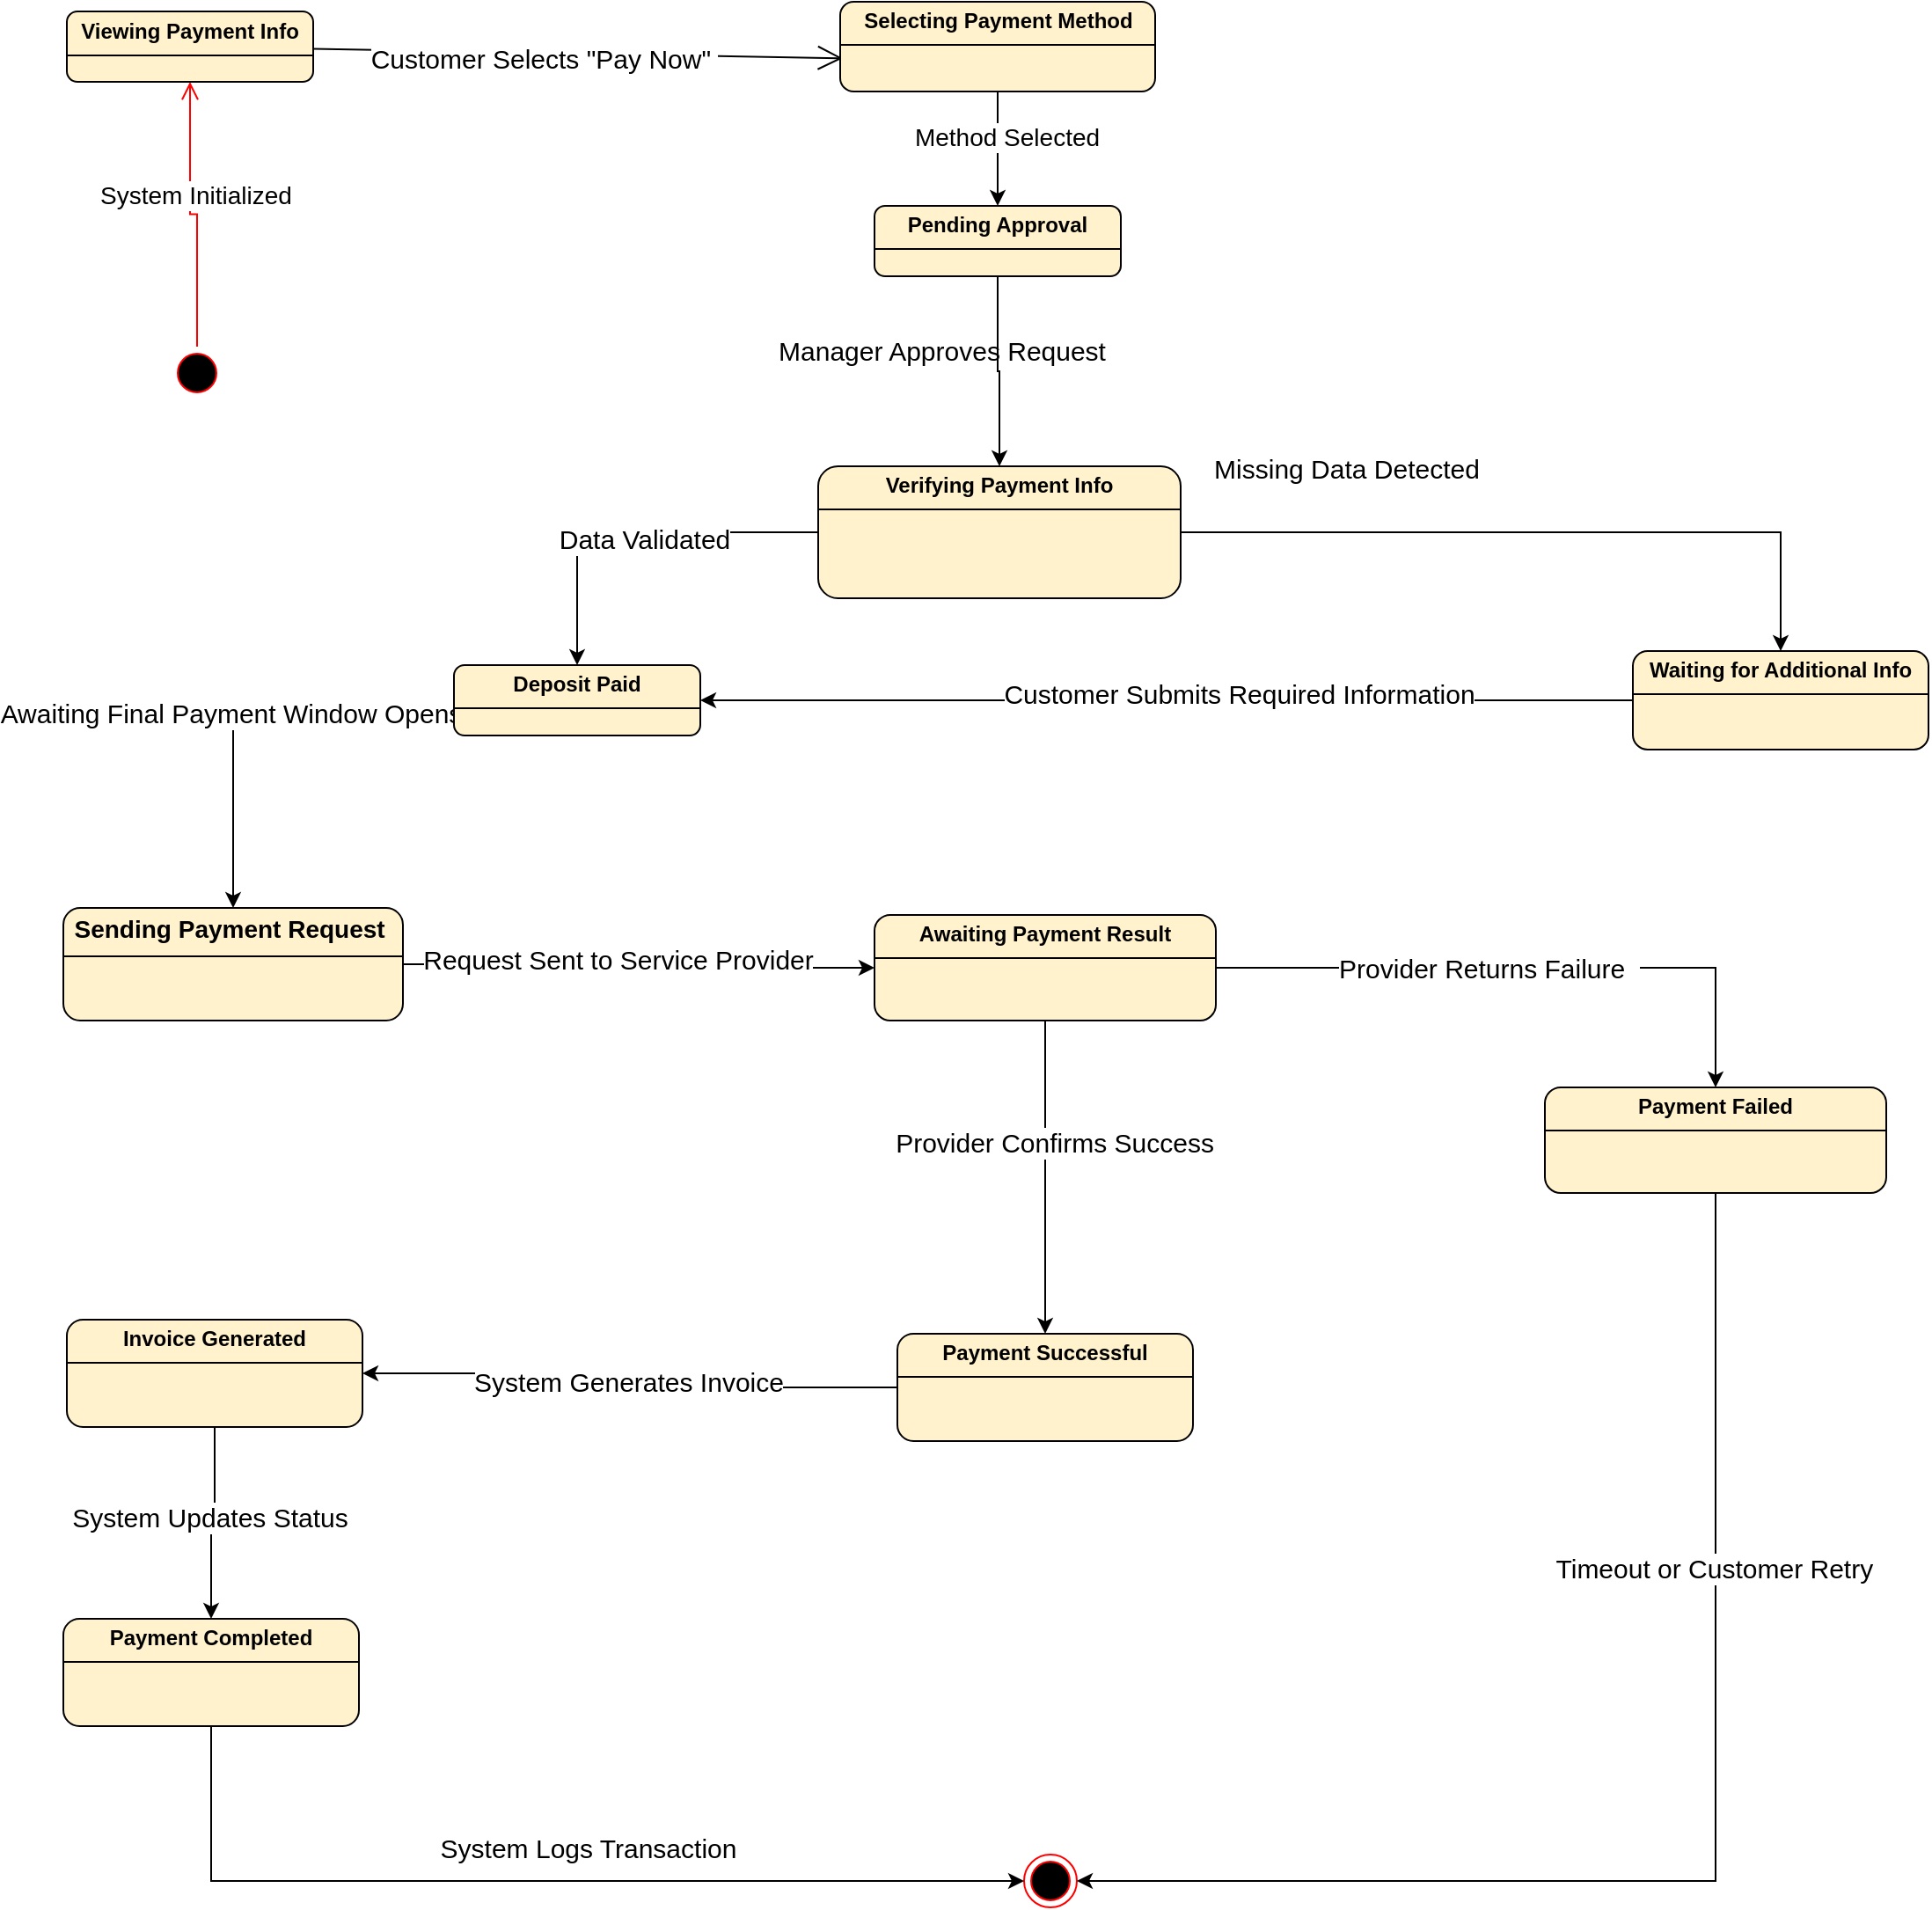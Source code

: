 <mxfile version="27.1.1">
  <diagram name="Trang-1" id="gt23MECRmC9eGhrMP80W">
    <mxGraphModel dx="4552" dy="1195" grid="0" gridSize="10" guides="1" tooltips="1" connect="1" arrows="1" fold="1" page="1" pageScale="1" pageWidth="827" pageHeight="1169" math="0" shadow="0">
      <root>
        <mxCell id="0" />
        <mxCell id="1" parent="0" />
        <mxCell id="2EM5L-1oZQc2lYcwiExf-1" value="" style="ellipse;html=1;shape=startState;fillColor=#000000;strokeColor=#ff0000;" parent="1" vertex="1">
          <mxGeometry x="-738" y="393" width="30" height="30" as="geometry" />
        </mxCell>
        <mxCell id="2EM5L-1oZQc2lYcwiExf-2" value="&lt;font style=&quot;font-size: 14px;&quot;&gt;System Initialized&lt;/font&gt;" style="edgeStyle=orthogonalEdgeStyle;html=1;verticalAlign=bottom;endArrow=open;endSize=8;strokeColor=#ff0000;rounded=0;entryX=0.5;entryY=1;entryDx=0;entryDy=0;exitX=0.5;exitY=0;exitDx=0;exitDy=0;" parent="1" source="2EM5L-1oZQc2lYcwiExf-1" target="2EM5L-1oZQc2lYcwiExf-7" edge="1">
          <mxGeometry x="-0.015" relative="1" as="geometry">
            <mxPoint x="-15" y="190" as="targetPoint" />
            <mxPoint x="-723" y="482" as="sourcePoint" />
            <mxPoint as="offset" />
          </mxGeometry>
        </mxCell>
        <mxCell id="2EM5L-1oZQc2lYcwiExf-7" value="&lt;p style=&quot;margin:0px;margin-top:4px;text-align:center;&quot;&gt;&lt;b&gt;Viewing Payment Info&lt;/b&gt;&lt;/p&gt;&lt;hr size=&quot;1&quot; style=&quot;border-style:solid;&quot;&gt;&lt;div style=&quot;height:2px;&quot;&gt;&lt;/div&gt;" style="verticalAlign=top;align=left;overflow=fill;html=1;whiteSpace=wrap;rounded=1;fillColor=#fff2cc;strokeColor=light-dark(#000000, #6d5100);" parent="1" vertex="1">
          <mxGeometry x="-797" y="202.5" width="140" height="40" as="geometry" />
        </mxCell>
        <mxCell id="2EM5L-1oZQc2lYcwiExf-34" value="" style="endArrow=open;endFill=1;endSize=12;html=1;rounded=0;entryX=0.008;entryY=0.63;entryDx=0;entryDy=0;entryPerimeter=0;" parent="1" source="2EM5L-1oZQc2lYcwiExf-7" target="2EM5L-1oZQc2lYcwiExf-36" edge="1">
          <mxGeometry width="160" relative="1" as="geometry">
            <mxPoint x="-20" y="280" as="sourcePoint" />
            <mxPoint x="-15" y="300" as="targetPoint" />
            <Array as="points" />
          </mxGeometry>
        </mxCell>
        <mxCell id="2EM5L-1oZQc2lYcwiExf-35" value="&lt;span style=&quot;font-size: 15px;&quot;&gt;Customer Selects &quot;Pay Now&quot;&amp;nbsp;&lt;/span&gt;" style="edgeLabel;html=1;align=center;verticalAlign=middle;resizable=0;points=[];" parent="2EM5L-1oZQc2lYcwiExf-34" vertex="1" connectable="0">
          <mxGeometry x="-0.135" y="-1" relative="1" as="geometry">
            <mxPoint x="1" y="2" as="offset" />
          </mxGeometry>
        </mxCell>
        <mxCell id="vbNJFK19UPRv6BLIqkNv-2" value="" style="edgeStyle=orthogonalEdgeStyle;rounded=0;orthogonalLoop=1;jettySize=auto;html=1;" edge="1" parent="1" source="2EM5L-1oZQc2lYcwiExf-36" target="vbNJFK19UPRv6BLIqkNv-1">
          <mxGeometry relative="1" as="geometry" />
        </mxCell>
        <mxCell id="vbNJFK19UPRv6BLIqkNv-23" value="&lt;font style=&quot;font-size: 14px;&quot;&gt;Method Selected&lt;/font&gt;" style="edgeLabel;html=1;align=center;verticalAlign=middle;resizable=0;points=[];" vertex="1" connectable="0" parent="vbNJFK19UPRv6BLIqkNv-2">
          <mxGeometry x="-0.194" y="5" relative="1" as="geometry">
            <mxPoint as="offset" />
          </mxGeometry>
        </mxCell>
        <mxCell id="2EM5L-1oZQc2lYcwiExf-36" value="&lt;p style=&quot;margin:0px;margin-top:4px;text-align:center;&quot;&gt;&lt;b&gt;Selecting Payment Method&lt;/b&gt;&lt;/p&gt;&lt;hr size=&quot;1&quot; style=&quot;border-style:solid;&quot;&gt;&lt;div style=&quot;height:2px;&quot;&gt;&lt;/div&gt;" style="verticalAlign=top;align=left;overflow=fill;html=1;whiteSpace=wrap;rounded=1;fillColor=#fff2cc;strokeColor=light-dark(#000000, #6d5100);" parent="1" vertex="1">
          <mxGeometry x="-357.5" y="197" width="179" height="51" as="geometry" />
        </mxCell>
        <mxCell id="2EM5L-1oZQc2lYcwiExf-93" value="" style="ellipse;html=1;shape=endState;fillColor=#000000;strokeColor=#ff0000;" parent="1" vertex="1">
          <mxGeometry x="-253" y="1250" width="30" height="30" as="geometry" />
        </mxCell>
        <mxCell id="vbNJFK19UPRv6BLIqkNv-4" value="" style="edgeStyle=orthogonalEdgeStyle;rounded=0;orthogonalLoop=1;jettySize=auto;html=1;" edge="1" parent="1" source="vbNJFK19UPRv6BLIqkNv-1" target="vbNJFK19UPRv6BLIqkNv-3">
          <mxGeometry relative="1" as="geometry" />
        </mxCell>
        <mxCell id="vbNJFK19UPRv6BLIqkNv-1" value="&lt;p style=&quot;margin:0px;margin-top:4px;text-align:center;&quot;&gt;&lt;b&gt;Pending Approval&lt;/b&gt;&lt;/p&gt;&lt;hr size=&quot;1&quot; style=&quot;border-style:solid;&quot;&gt;&lt;div style=&quot;height:2px;&quot;&gt;&lt;/div&gt;" style="verticalAlign=top;align=left;overflow=fill;html=1;whiteSpace=wrap;rounded=1;fillColor=#fff2cc;strokeColor=light-dark(#000000, #6d5100);" vertex="1" parent="1">
          <mxGeometry x="-338" y="313" width="140" height="40" as="geometry" />
        </mxCell>
        <mxCell id="vbNJFK19UPRv6BLIqkNv-8" value="" style="edgeStyle=orthogonalEdgeStyle;rounded=0;orthogonalLoop=1;jettySize=auto;html=1;" edge="1" parent="1" source="vbNJFK19UPRv6BLIqkNv-3" target="vbNJFK19UPRv6BLIqkNv-7">
          <mxGeometry relative="1" as="geometry" />
        </mxCell>
        <mxCell id="vbNJFK19UPRv6BLIqkNv-28" value="&lt;font style=&quot;font-size: 15px;&quot;&gt;Data Validated&lt;/font&gt;" style="edgeLabel;html=1;align=center;verticalAlign=middle;resizable=0;points=[];" vertex="1" connectable="0" parent="vbNJFK19UPRv6BLIqkNv-8">
          <mxGeometry x="-0.069" y="3" relative="1" as="geometry">
            <mxPoint as="offset" />
          </mxGeometry>
        </mxCell>
        <mxCell id="vbNJFK19UPRv6BLIqkNv-40" style="edgeStyle=orthogonalEdgeStyle;rounded=0;orthogonalLoop=1;jettySize=auto;html=1;exitX=1;exitY=0.5;exitDx=0;exitDy=0;entryX=0.5;entryY=0;entryDx=0;entryDy=0;" edge="1" parent="1" source="vbNJFK19UPRv6BLIqkNv-3" target="vbNJFK19UPRv6BLIqkNv-42">
          <mxGeometry relative="1" as="geometry">
            <mxPoint x="-153.0" y="585" as="targetPoint" />
          </mxGeometry>
        </mxCell>
        <mxCell id="vbNJFK19UPRv6BLIqkNv-3" value="&lt;p style=&quot;margin:0px;margin-top:4px;text-align:center;&quot;&gt;&lt;b&gt;Verifying Payment Info&lt;/b&gt;&lt;/p&gt;&lt;hr size=&quot;1&quot; style=&quot;border-style:solid;&quot;&gt;&lt;div style=&quot;height:2px;&quot;&gt;&lt;/div&gt;" style="verticalAlign=top;align=left;overflow=fill;html=1;whiteSpace=wrap;rounded=1;fillColor=#fff2cc;strokeColor=light-dark(#000000, #6d5100);" vertex="1" parent="1">
          <mxGeometry x="-370" y="461" width="206" height="75" as="geometry" />
        </mxCell>
        <mxCell id="vbNJFK19UPRv6BLIqkNv-10" value="" style="edgeStyle=orthogonalEdgeStyle;rounded=0;orthogonalLoop=1;jettySize=auto;html=1;" edge="1" parent="1" source="vbNJFK19UPRv6BLIqkNv-7" target="vbNJFK19UPRv6BLIqkNv-9">
          <mxGeometry relative="1" as="geometry" />
        </mxCell>
        <mxCell id="vbNJFK19UPRv6BLIqkNv-29" value="&lt;font style=&quot;font-size: 15px;&quot;&gt;Awaiting Final Payment Window Opens&lt;/font&gt;" style="edgeLabel;html=1;align=center;verticalAlign=middle;resizable=0;points=[];" vertex="1" connectable="0" parent="vbNJFK19UPRv6BLIqkNv-10">
          <mxGeometry x="0.087" y="-2" relative="1" as="geometry">
            <mxPoint as="offset" />
          </mxGeometry>
        </mxCell>
        <mxCell id="vbNJFK19UPRv6BLIqkNv-7" value="&lt;p style=&quot;margin:0px;margin-top:4px;text-align:center;&quot;&gt;&lt;b&gt;Deposit Paid&lt;/b&gt;&lt;/p&gt;&lt;hr size=&quot;1&quot; style=&quot;border-style:solid;&quot;&gt;&lt;div style=&quot;height:2px;&quot;&gt;&lt;/div&gt;" style="verticalAlign=top;align=left;overflow=fill;html=1;whiteSpace=wrap;rounded=1;fillColor=#fff2cc;strokeColor=light-dark(#000000, #6d5100);" vertex="1" parent="1">
          <mxGeometry x="-577" y="574" width="140" height="40" as="geometry" />
        </mxCell>
        <mxCell id="vbNJFK19UPRv6BLIqkNv-15" value="" style="edgeStyle=orthogonalEdgeStyle;rounded=0;orthogonalLoop=1;jettySize=auto;html=1;" edge="1" parent="1" source="vbNJFK19UPRv6BLIqkNv-9" target="vbNJFK19UPRv6BLIqkNv-14">
          <mxGeometry relative="1" as="geometry" />
        </mxCell>
        <mxCell id="vbNJFK19UPRv6BLIqkNv-30" value="&lt;font style=&quot;font-size: 15px;&quot;&gt;Request Sent to Service Provider&lt;/font&gt;" style="edgeLabel;html=1;align=center;verticalAlign=middle;resizable=0;points=[];" vertex="1" connectable="0" parent="vbNJFK19UPRv6BLIqkNv-15">
          <mxGeometry x="-0.1" y="3" relative="1" as="geometry">
            <mxPoint as="offset" />
          </mxGeometry>
        </mxCell>
        <mxCell id="vbNJFK19UPRv6BLIqkNv-9" value="&lt;p style=&quot;text-align: center; margin: 4px 0px 0px;&quot;&gt;&lt;span style=&quot;background-color: transparent; text-align: left; font-size: 14px;&quot;&gt;&lt;b&gt;Sending Payment Request&lt;/b&gt;&lt;/span&gt;&lt;b&gt;&lt;font style=&quot;font-size: 14px;&quot;&gt;&amp;nbsp;&lt;/font&gt;&lt;/b&gt;&lt;/p&gt;&lt;hr size=&quot;1&quot; style=&quot;border-style:solid;&quot;&gt;&lt;div style=&quot;height:2px;&quot;&gt;&lt;/div&gt;" style="verticalAlign=top;align=left;overflow=fill;html=1;whiteSpace=wrap;rounded=1;fillColor=#fff2cc;strokeColor=light-dark(#000000, #6d5100);" vertex="1" parent="1">
          <mxGeometry x="-799" y="712" width="193" height="64" as="geometry" />
        </mxCell>
        <mxCell id="vbNJFK19UPRv6BLIqkNv-17" value="" style="edgeStyle=orthogonalEdgeStyle;rounded=0;orthogonalLoop=1;jettySize=auto;html=1;" edge="1" parent="1" source="vbNJFK19UPRv6BLIqkNv-14" target="vbNJFK19UPRv6BLIqkNv-16">
          <mxGeometry relative="1" as="geometry" />
        </mxCell>
        <mxCell id="vbNJFK19UPRv6BLIqkNv-31" value="&lt;font style=&quot;font-size: 15px;&quot;&gt;Provider Confirms Success&lt;/font&gt;" style="edgeLabel;html=1;align=center;verticalAlign=middle;resizable=0;points=[];" vertex="1" connectable="0" parent="vbNJFK19UPRv6BLIqkNv-17">
          <mxGeometry x="-0.225" y="5" relative="1" as="geometry">
            <mxPoint as="offset" />
          </mxGeometry>
        </mxCell>
        <mxCell id="vbNJFK19UPRv6BLIqkNv-50" value="" style="edgeStyle=orthogonalEdgeStyle;rounded=0;orthogonalLoop=1;jettySize=auto;html=1;" edge="1" parent="1" source="vbNJFK19UPRv6BLIqkNv-14" target="vbNJFK19UPRv6BLIqkNv-49">
          <mxGeometry relative="1" as="geometry" />
        </mxCell>
        <mxCell id="vbNJFK19UPRv6BLIqkNv-51" value="&lt;font style=&quot;font-size: 15px;&quot;&gt;Provider Returns Failure&amp;nbsp;&amp;nbsp;&lt;/font&gt;" style="edgeLabel;html=1;align=center;verticalAlign=middle;resizable=0;points=[];" vertex="1" connectable="0" parent="vbNJFK19UPRv6BLIqkNv-50">
          <mxGeometry x="-0.169" y="-5" relative="1" as="geometry">
            <mxPoint x="8" y="-5" as="offset" />
          </mxGeometry>
        </mxCell>
        <mxCell id="vbNJFK19UPRv6BLIqkNv-14" value="&lt;p style=&quot;margin:0px;margin-top:4px;text-align:center;&quot;&gt;&lt;b&gt;Awaiting Payment Result&lt;/b&gt;&lt;/p&gt;&lt;hr size=&quot;1&quot; style=&quot;border-style:solid;&quot;&gt;&lt;div style=&quot;height:2px;&quot;&gt;&lt;/div&gt;" style="verticalAlign=top;align=left;overflow=fill;html=1;whiteSpace=wrap;rounded=1;fillColor=#fff2cc;strokeColor=light-dark(#000000, #6d5100);" vertex="1" parent="1">
          <mxGeometry x="-338" y="716" width="194" height="60" as="geometry" />
        </mxCell>
        <mxCell id="vbNJFK19UPRv6BLIqkNv-54" value="" style="edgeStyle=orthogonalEdgeStyle;rounded=0;orthogonalLoop=1;jettySize=auto;html=1;" edge="1" parent="1" source="vbNJFK19UPRv6BLIqkNv-16" target="vbNJFK19UPRv6BLIqkNv-53">
          <mxGeometry relative="1" as="geometry" />
        </mxCell>
        <mxCell id="vbNJFK19UPRv6BLIqkNv-60" value="&lt;font style=&quot;font-size: 15px;&quot;&gt;System Generates Invoice&lt;/font&gt;" style="edgeLabel;html=1;align=center;verticalAlign=middle;resizable=0;points=[];" vertex="1" connectable="0" parent="vbNJFK19UPRv6BLIqkNv-54">
          <mxGeometry x="0.031" y="4" relative="1" as="geometry">
            <mxPoint as="offset" />
          </mxGeometry>
        </mxCell>
        <mxCell id="vbNJFK19UPRv6BLIqkNv-16" value="&lt;p style=&quot;margin:0px;margin-top:4px;text-align:center;&quot;&gt;&lt;b&gt;Payment Successful&lt;/b&gt;&lt;/p&gt;&lt;hr size=&quot;1&quot; style=&quot;border-style:solid;&quot;&gt;&lt;div style=&quot;height:2px;&quot;&gt;&lt;/div&gt;" style="verticalAlign=top;align=left;overflow=fill;html=1;whiteSpace=wrap;rounded=1;fillColor=#fff2cc;strokeColor=light-dark(#000000, #6d5100);" vertex="1" parent="1">
          <mxGeometry x="-325" y="954" width="168" height="61" as="geometry" />
        </mxCell>
        <mxCell id="vbNJFK19UPRv6BLIqkNv-24" value="&lt;font style=&quot;font-size: 15px;&quot;&gt;Manager Approves Request&lt;/font&gt;" style="text;html=1;align=center;verticalAlign=middle;resizable=0;points=[];autosize=1;strokeColor=none;fillColor=none;" vertex="1" parent="1">
          <mxGeometry x="-402" y="380" width="204" height="30" as="geometry" />
        </mxCell>
        <mxCell id="vbNJFK19UPRv6BLIqkNv-41" value="&lt;font style=&quot;font-size: 15px;&quot;&gt;Missing Data Detected&lt;/font&gt;" style="text;html=1;align=center;verticalAlign=middle;resizable=0;points=[];autosize=1;strokeColor=none;fillColor=none;" vertex="1" parent="1">
          <mxGeometry x="-155" y="447" width="169" height="30" as="geometry" />
        </mxCell>
        <mxCell id="vbNJFK19UPRv6BLIqkNv-46" style="edgeStyle=orthogonalEdgeStyle;rounded=0;orthogonalLoop=1;jettySize=auto;html=1;exitX=0;exitY=0.5;exitDx=0;exitDy=0;entryX=1;entryY=0.5;entryDx=0;entryDy=0;" edge="1" parent="1" source="vbNJFK19UPRv6BLIqkNv-42" target="vbNJFK19UPRv6BLIqkNv-7">
          <mxGeometry relative="1" as="geometry" />
        </mxCell>
        <mxCell id="vbNJFK19UPRv6BLIqkNv-47" value="&lt;font style=&quot;font-size: 15px;&quot;&gt;Customer Submits Required Information&lt;/font&gt;" style="edgeLabel;html=1;align=center;verticalAlign=middle;resizable=0;points=[];" vertex="1" connectable="0" parent="vbNJFK19UPRv6BLIqkNv-46">
          <mxGeometry x="-0.157" y="-4" relative="1" as="geometry">
            <mxPoint x="-1" as="offset" />
          </mxGeometry>
        </mxCell>
        <mxCell id="vbNJFK19UPRv6BLIqkNv-42" value="&lt;p style=&quot;margin:0px;margin-top:4px;text-align:center;&quot;&gt;&lt;b&gt;Waiting for Additional Info&lt;/b&gt;&lt;/p&gt;&lt;hr size=&quot;1&quot; style=&quot;border-style:solid;&quot;&gt;&lt;div style=&quot;height:2px;&quot;&gt;&lt;/div&gt;" style="verticalAlign=top;align=left;overflow=fill;html=1;whiteSpace=wrap;rounded=1;fillColor=#fff2cc;strokeColor=light-dark(#000000, #6d5100);" vertex="1" parent="1">
          <mxGeometry x="93" y="566" width="168" height="56" as="geometry" />
        </mxCell>
        <mxCell id="vbNJFK19UPRv6BLIqkNv-66" style="edgeStyle=orthogonalEdgeStyle;rounded=0;orthogonalLoop=1;jettySize=auto;html=1;exitX=0.5;exitY=1;exitDx=0;exitDy=0;entryX=1;entryY=0.5;entryDx=0;entryDy=0;" edge="1" parent="1" source="vbNJFK19UPRv6BLIqkNv-49" target="2EM5L-1oZQc2lYcwiExf-93">
          <mxGeometry relative="1" as="geometry" />
        </mxCell>
        <mxCell id="vbNJFK19UPRv6BLIqkNv-69" value="&lt;font style=&quot;font-size: 15px;&quot;&gt;Timeout or Customer Retry&amp;nbsp;&lt;/font&gt;" style="edgeLabel;html=1;align=center;verticalAlign=middle;resizable=0;points=[];" vertex="1" connectable="0" parent="vbNJFK19UPRv6BLIqkNv-66">
          <mxGeometry x="-0.436" y="1" relative="1" as="geometry">
            <mxPoint as="offset" />
          </mxGeometry>
        </mxCell>
        <mxCell id="vbNJFK19UPRv6BLIqkNv-49" value="&lt;p style=&quot;margin:0px;margin-top:4px;text-align:center;&quot;&gt;&lt;b&gt;Payment Failed&lt;/b&gt;&lt;/p&gt;&lt;hr size=&quot;1&quot; style=&quot;border-style:solid;&quot;&gt;&lt;div style=&quot;height:2px;&quot;&gt;&lt;/div&gt;" style="verticalAlign=top;align=left;overflow=fill;html=1;whiteSpace=wrap;rounded=1;fillColor=#fff2cc;strokeColor=light-dark(#000000, #6d5100);" vertex="1" parent="1">
          <mxGeometry x="43" y="814" width="194" height="60" as="geometry" />
        </mxCell>
        <mxCell id="vbNJFK19UPRv6BLIqkNv-58" value="" style="edgeStyle=orthogonalEdgeStyle;rounded=0;orthogonalLoop=1;jettySize=auto;html=1;" edge="1" parent="1" source="vbNJFK19UPRv6BLIqkNv-53" target="vbNJFK19UPRv6BLIqkNv-57">
          <mxGeometry relative="1" as="geometry" />
        </mxCell>
        <mxCell id="vbNJFK19UPRv6BLIqkNv-61" value="&lt;font style=&quot;font-size: 15px;&quot;&gt;System Updates Status&lt;/font&gt;" style="edgeLabel;html=1;align=center;verticalAlign=middle;resizable=0;points=[];" vertex="1" connectable="0" parent="vbNJFK19UPRv6BLIqkNv-58">
          <mxGeometry x="-0.087" y="-3" relative="1" as="geometry">
            <mxPoint as="offset" />
          </mxGeometry>
        </mxCell>
        <mxCell id="vbNJFK19UPRv6BLIqkNv-53" value="&lt;p style=&quot;margin:0px;margin-top:4px;text-align:center;&quot;&gt;&lt;b&gt;Invoice Generated&lt;/b&gt;&lt;/p&gt;&lt;hr size=&quot;1&quot; style=&quot;border-style:solid;&quot;&gt;&lt;div style=&quot;height:2px;&quot;&gt;&lt;/div&gt;" style="verticalAlign=top;align=left;overflow=fill;html=1;whiteSpace=wrap;rounded=1;fillColor=#fff2cc;strokeColor=light-dark(#000000, #6d5100);" vertex="1" parent="1">
          <mxGeometry x="-797" y="946" width="168" height="61" as="geometry" />
        </mxCell>
        <mxCell id="vbNJFK19UPRv6BLIqkNv-67" style="edgeStyle=orthogonalEdgeStyle;rounded=0;orthogonalLoop=1;jettySize=auto;html=1;exitX=0.5;exitY=1;exitDx=0;exitDy=0;entryX=0;entryY=0.5;entryDx=0;entryDy=0;" edge="1" parent="1" source="vbNJFK19UPRv6BLIqkNv-57" target="2EM5L-1oZQc2lYcwiExf-93">
          <mxGeometry relative="1" as="geometry" />
        </mxCell>
        <mxCell id="vbNJFK19UPRv6BLIqkNv-57" value="&lt;p style=&quot;margin:0px;margin-top:4px;text-align:center;&quot;&gt;&lt;b&gt;Payment Completed&lt;/b&gt;&lt;/p&gt;&lt;hr size=&quot;1&quot; style=&quot;border-style:solid;&quot;&gt;&lt;div style=&quot;height:2px;&quot;&gt;&lt;/div&gt;" style="verticalAlign=top;align=left;overflow=fill;html=1;whiteSpace=wrap;rounded=1;fillColor=#fff2cc;strokeColor=light-dark(#000000, #6d5100);" vertex="1" parent="1">
          <mxGeometry x="-799" y="1116" width="168" height="61" as="geometry" />
        </mxCell>
        <mxCell id="vbNJFK19UPRv6BLIqkNv-68" value="&lt;font style=&quot;font-size: 15px;&quot;&gt;System Logs Transaction&lt;/font&gt;" style="text;html=1;align=center;verticalAlign=middle;resizable=0;points=[];autosize=1;strokeColor=none;fillColor=none;" vertex="1" parent="1">
          <mxGeometry x="-594" y="1231" width="186" height="30" as="geometry" />
        </mxCell>
      </root>
    </mxGraphModel>
  </diagram>
</mxfile>
